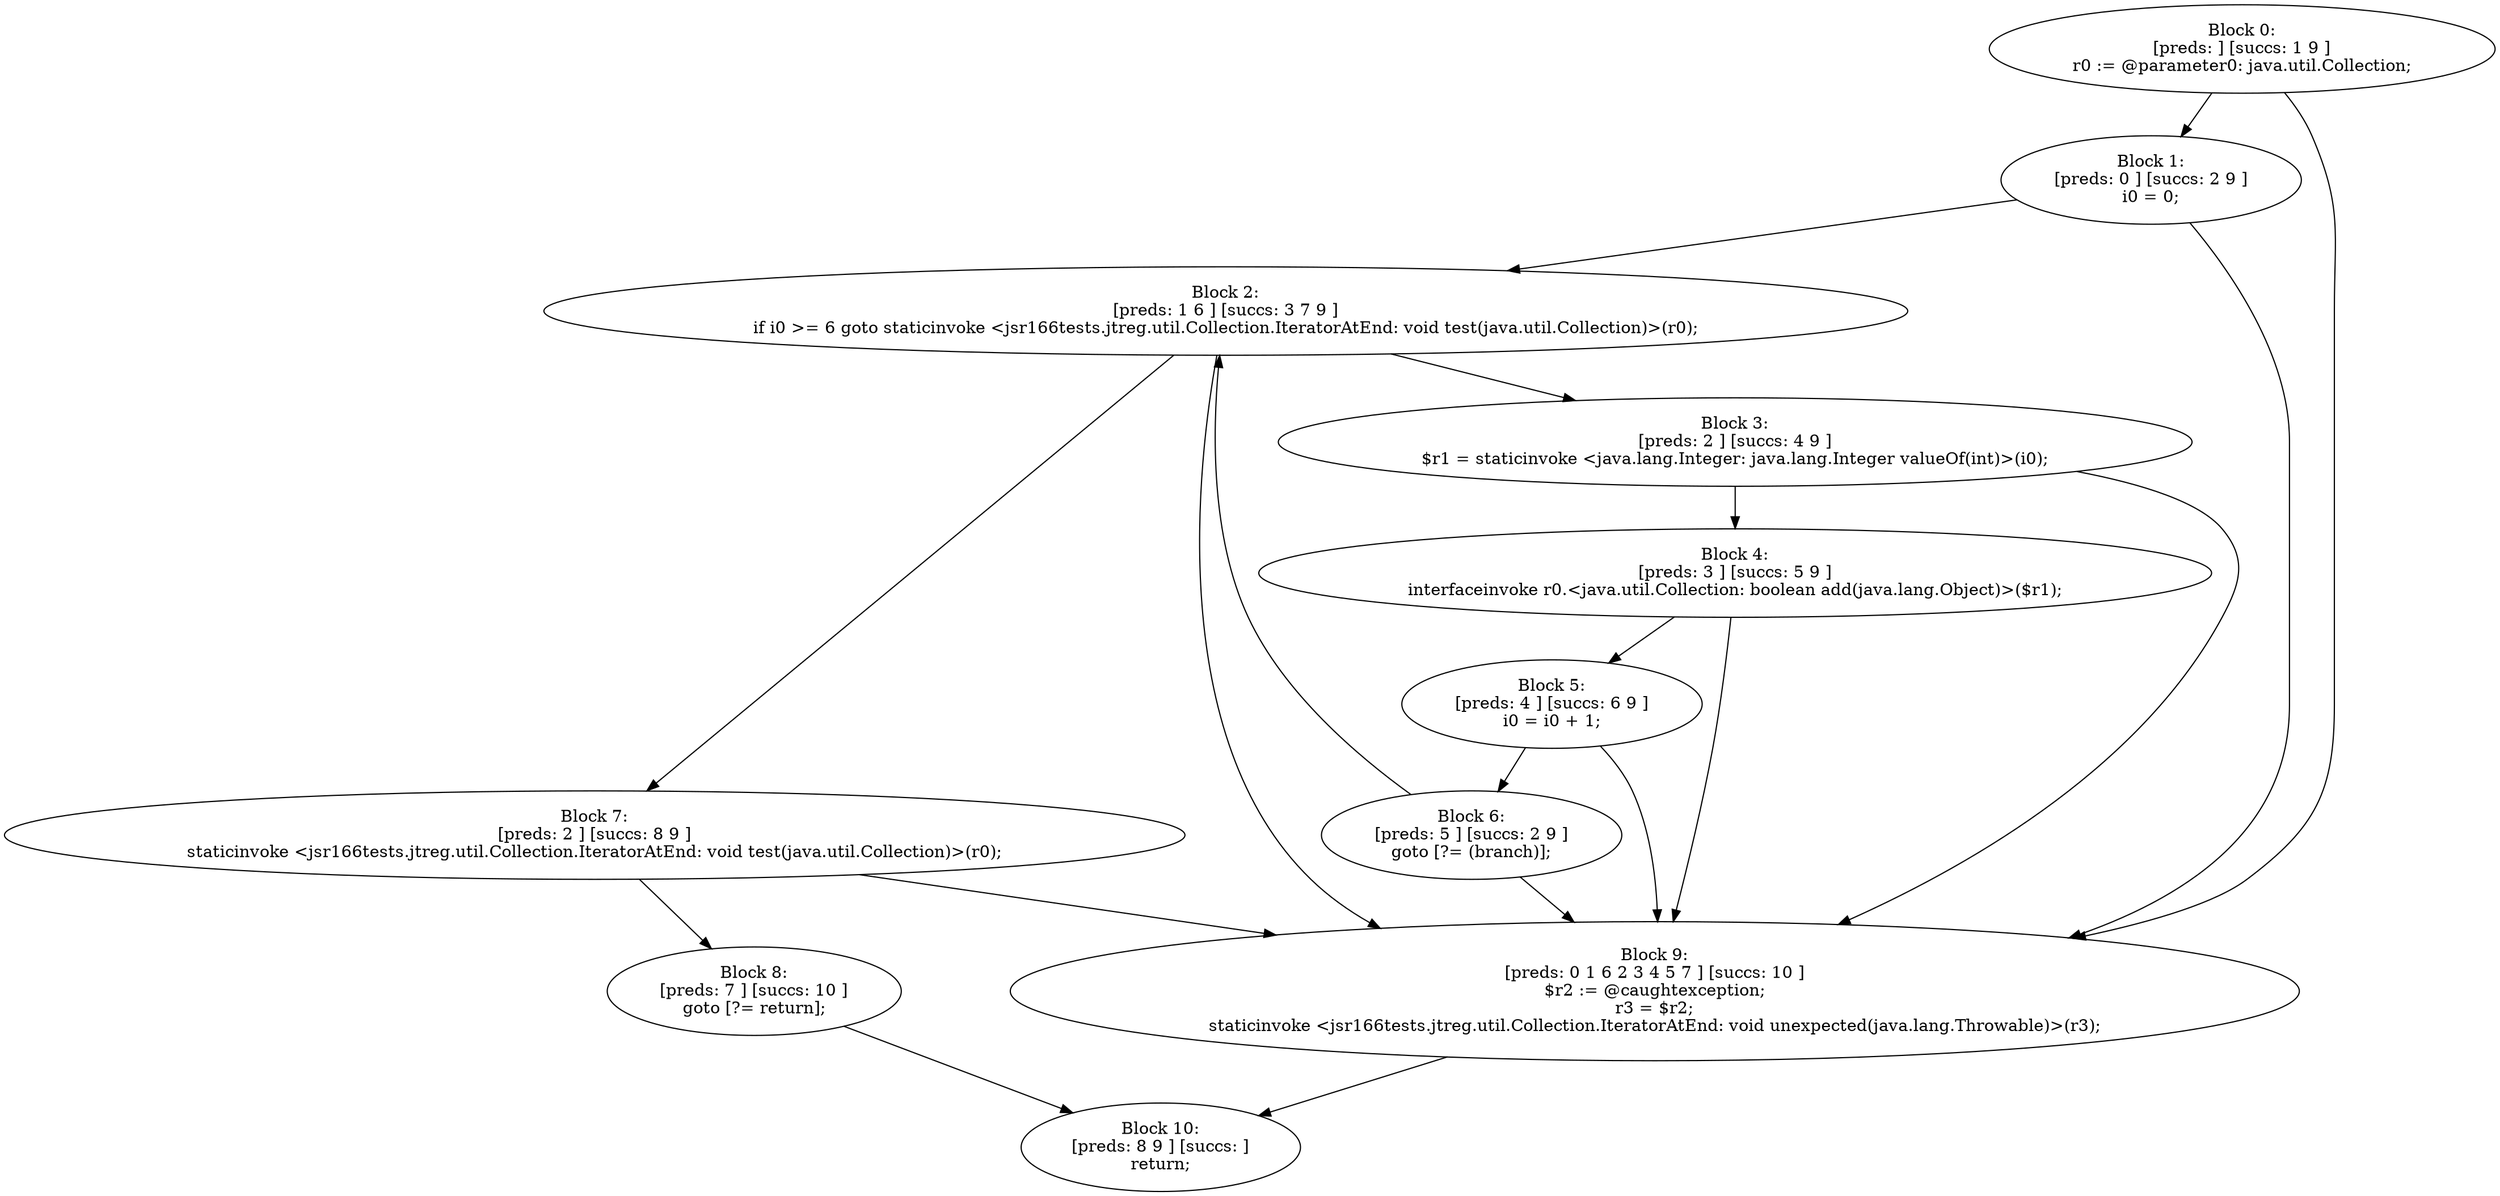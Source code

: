 digraph "unitGraph" {
    "Block 0:
[preds: ] [succs: 1 9 ]
r0 := @parameter0: java.util.Collection;
"
    "Block 1:
[preds: 0 ] [succs: 2 9 ]
i0 = 0;
"
    "Block 2:
[preds: 1 6 ] [succs: 3 7 9 ]
if i0 >= 6 goto staticinvoke <jsr166tests.jtreg.util.Collection.IteratorAtEnd: void test(java.util.Collection)>(r0);
"
    "Block 3:
[preds: 2 ] [succs: 4 9 ]
$r1 = staticinvoke <java.lang.Integer: java.lang.Integer valueOf(int)>(i0);
"
    "Block 4:
[preds: 3 ] [succs: 5 9 ]
interfaceinvoke r0.<java.util.Collection: boolean add(java.lang.Object)>($r1);
"
    "Block 5:
[preds: 4 ] [succs: 6 9 ]
i0 = i0 + 1;
"
    "Block 6:
[preds: 5 ] [succs: 2 9 ]
goto [?= (branch)];
"
    "Block 7:
[preds: 2 ] [succs: 8 9 ]
staticinvoke <jsr166tests.jtreg.util.Collection.IteratorAtEnd: void test(java.util.Collection)>(r0);
"
    "Block 8:
[preds: 7 ] [succs: 10 ]
goto [?= return];
"
    "Block 9:
[preds: 0 1 6 2 3 4 5 7 ] [succs: 10 ]
$r2 := @caughtexception;
r3 = $r2;
staticinvoke <jsr166tests.jtreg.util.Collection.IteratorAtEnd: void unexpected(java.lang.Throwable)>(r3);
"
    "Block 10:
[preds: 8 9 ] [succs: ]
return;
"
    "Block 0:
[preds: ] [succs: 1 9 ]
r0 := @parameter0: java.util.Collection;
"->"Block 1:
[preds: 0 ] [succs: 2 9 ]
i0 = 0;
";
    "Block 0:
[preds: ] [succs: 1 9 ]
r0 := @parameter0: java.util.Collection;
"->"Block 9:
[preds: 0 1 6 2 3 4 5 7 ] [succs: 10 ]
$r2 := @caughtexception;
r3 = $r2;
staticinvoke <jsr166tests.jtreg.util.Collection.IteratorAtEnd: void unexpected(java.lang.Throwable)>(r3);
";
    "Block 1:
[preds: 0 ] [succs: 2 9 ]
i0 = 0;
"->"Block 2:
[preds: 1 6 ] [succs: 3 7 9 ]
if i0 >= 6 goto staticinvoke <jsr166tests.jtreg.util.Collection.IteratorAtEnd: void test(java.util.Collection)>(r0);
";
    "Block 1:
[preds: 0 ] [succs: 2 9 ]
i0 = 0;
"->"Block 9:
[preds: 0 1 6 2 3 4 5 7 ] [succs: 10 ]
$r2 := @caughtexception;
r3 = $r2;
staticinvoke <jsr166tests.jtreg.util.Collection.IteratorAtEnd: void unexpected(java.lang.Throwable)>(r3);
";
    "Block 2:
[preds: 1 6 ] [succs: 3 7 9 ]
if i0 >= 6 goto staticinvoke <jsr166tests.jtreg.util.Collection.IteratorAtEnd: void test(java.util.Collection)>(r0);
"->"Block 3:
[preds: 2 ] [succs: 4 9 ]
$r1 = staticinvoke <java.lang.Integer: java.lang.Integer valueOf(int)>(i0);
";
    "Block 2:
[preds: 1 6 ] [succs: 3 7 9 ]
if i0 >= 6 goto staticinvoke <jsr166tests.jtreg.util.Collection.IteratorAtEnd: void test(java.util.Collection)>(r0);
"->"Block 7:
[preds: 2 ] [succs: 8 9 ]
staticinvoke <jsr166tests.jtreg.util.Collection.IteratorAtEnd: void test(java.util.Collection)>(r0);
";
    "Block 2:
[preds: 1 6 ] [succs: 3 7 9 ]
if i0 >= 6 goto staticinvoke <jsr166tests.jtreg.util.Collection.IteratorAtEnd: void test(java.util.Collection)>(r0);
"->"Block 9:
[preds: 0 1 6 2 3 4 5 7 ] [succs: 10 ]
$r2 := @caughtexception;
r3 = $r2;
staticinvoke <jsr166tests.jtreg.util.Collection.IteratorAtEnd: void unexpected(java.lang.Throwable)>(r3);
";
    "Block 3:
[preds: 2 ] [succs: 4 9 ]
$r1 = staticinvoke <java.lang.Integer: java.lang.Integer valueOf(int)>(i0);
"->"Block 4:
[preds: 3 ] [succs: 5 9 ]
interfaceinvoke r0.<java.util.Collection: boolean add(java.lang.Object)>($r1);
";
    "Block 3:
[preds: 2 ] [succs: 4 9 ]
$r1 = staticinvoke <java.lang.Integer: java.lang.Integer valueOf(int)>(i0);
"->"Block 9:
[preds: 0 1 6 2 3 4 5 7 ] [succs: 10 ]
$r2 := @caughtexception;
r3 = $r2;
staticinvoke <jsr166tests.jtreg.util.Collection.IteratorAtEnd: void unexpected(java.lang.Throwable)>(r3);
";
    "Block 4:
[preds: 3 ] [succs: 5 9 ]
interfaceinvoke r0.<java.util.Collection: boolean add(java.lang.Object)>($r1);
"->"Block 5:
[preds: 4 ] [succs: 6 9 ]
i0 = i0 + 1;
";
    "Block 4:
[preds: 3 ] [succs: 5 9 ]
interfaceinvoke r0.<java.util.Collection: boolean add(java.lang.Object)>($r1);
"->"Block 9:
[preds: 0 1 6 2 3 4 5 7 ] [succs: 10 ]
$r2 := @caughtexception;
r3 = $r2;
staticinvoke <jsr166tests.jtreg.util.Collection.IteratorAtEnd: void unexpected(java.lang.Throwable)>(r3);
";
    "Block 5:
[preds: 4 ] [succs: 6 9 ]
i0 = i0 + 1;
"->"Block 6:
[preds: 5 ] [succs: 2 9 ]
goto [?= (branch)];
";
    "Block 5:
[preds: 4 ] [succs: 6 9 ]
i0 = i0 + 1;
"->"Block 9:
[preds: 0 1 6 2 3 4 5 7 ] [succs: 10 ]
$r2 := @caughtexception;
r3 = $r2;
staticinvoke <jsr166tests.jtreg.util.Collection.IteratorAtEnd: void unexpected(java.lang.Throwable)>(r3);
";
    "Block 6:
[preds: 5 ] [succs: 2 9 ]
goto [?= (branch)];
"->"Block 2:
[preds: 1 6 ] [succs: 3 7 9 ]
if i0 >= 6 goto staticinvoke <jsr166tests.jtreg.util.Collection.IteratorAtEnd: void test(java.util.Collection)>(r0);
";
    "Block 6:
[preds: 5 ] [succs: 2 9 ]
goto [?= (branch)];
"->"Block 9:
[preds: 0 1 6 2 3 4 5 7 ] [succs: 10 ]
$r2 := @caughtexception;
r3 = $r2;
staticinvoke <jsr166tests.jtreg.util.Collection.IteratorAtEnd: void unexpected(java.lang.Throwable)>(r3);
";
    "Block 7:
[preds: 2 ] [succs: 8 9 ]
staticinvoke <jsr166tests.jtreg.util.Collection.IteratorAtEnd: void test(java.util.Collection)>(r0);
"->"Block 8:
[preds: 7 ] [succs: 10 ]
goto [?= return];
";
    "Block 7:
[preds: 2 ] [succs: 8 9 ]
staticinvoke <jsr166tests.jtreg.util.Collection.IteratorAtEnd: void test(java.util.Collection)>(r0);
"->"Block 9:
[preds: 0 1 6 2 3 4 5 7 ] [succs: 10 ]
$r2 := @caughtexception;
r3 = $r2;
staticinvoke <jsr166tests.jtreg.util.Collection.IteratorAtEnd: void unexpected(java.lang.Throwable)>(r3);
";
    "Block 8:
[preds: 7 ] [succs: 10 ]
goto [?= return];
"->"Block 10:
[preds: 8 9 ] [succs: ]
return;
";
    "Block 9:
[preds: 0 1 6 2 3 4 5 7 ] [succs: 10 ]
$r2 := @caughtexception;
r3 = $r2;
staticinvoke <jsr166tests.jtreg.util.Collection.IteratorAtEnd: void unexpected(java.lang.Throwable)>(r3);
"->"Block 10:
[preds: 8 9 ] [succs: ]
return;
";
}
